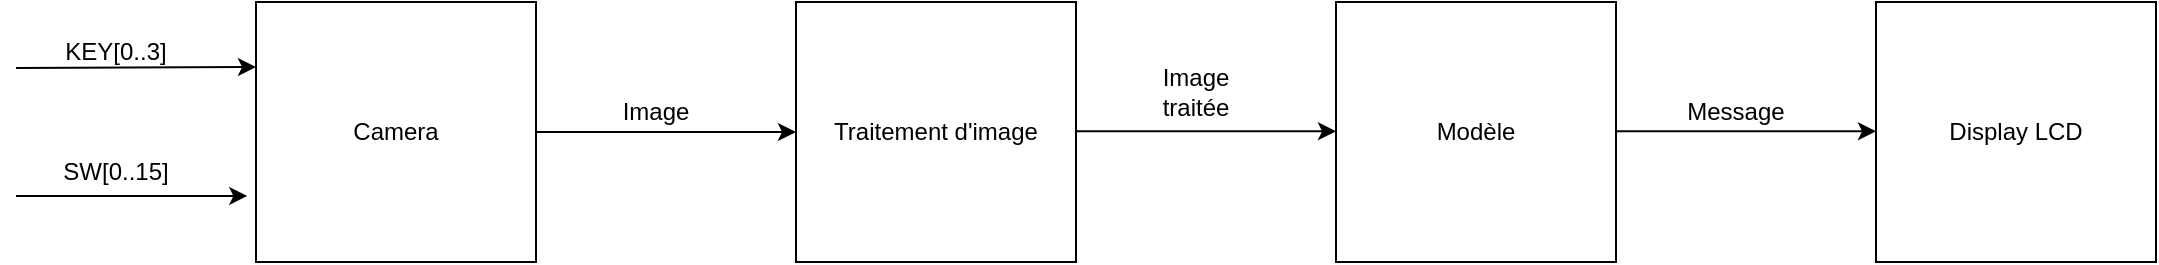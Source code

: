 <mxfile version="24.0.6" type="device">
  <diagram name="Page-1" id="Emypy4qPm32JR6jOGgoS">
    <mxGraphModel dx="1370" dy="793" grid="1" gridSize="10" guides="1" tooltips="1" connect="1" arrows="1" fold="1" page="1" pageScale="1" pageWidth="827" pageHeight="1169" math="0" shadow="0">
      <root>
        <mxCell id="0" />
        <mxCell id="1" parent="0" />
        <mxCell id="PCsQBTRTnQIaGKpc2b3T-1" value="Camera" style="rounded=0;whiteSpace=wrap;html=1;" vertex="1" parent="1">
          <mxGeometry x="130" y="340" width="140" height="130" as="geometry" />
        </mxCell>
        <mxCell id="PCsQBTRTnQIaGKpc2b3T-2" value="" style="endArrow=classic;html=1;rounded=0;entryX=0;entryY=0.25;entryDx=0;entryDy=0;" edge="1" parent="1" target="PCsQBTRTnQIaGKpc2b3T-1">
          <mxGeometry width="50" height="50" relative="1" as="geometry">
            <mxPoint x="10" y="373" as="sourcePoint" />
            <mxPoint x="440" y="380" as="targetPoint" />
          </mxGeometry>
        </mxCell>
        <mxCell id="PCsQBTRTnQIaGKpc2b3T-4" value="" style="endArrow=classic;html=1;rounded=0;entryX=-0.031;entryY=0.746;entryDx=0;entryDy=0;entryPerimeter=0;" edge="1" parent="1" target="PCsQBTRTnQIaGKpc2b3T-1">
          <mxGeometry width="50" height="50" relative="1" as="geometry">
            <mxPoint x="10" y="437" as="sourcePoint" />
            <mxPoint x="440" y="380" as="targetPoint" />
          </mxGeometry>
        </mxCell>
        <mxCell id="PCsQBTRTnQIaGKpc2b3T-6" value="KEY[0..3]" style="text;html=1;align=center;verticalAlign=middle;whiteSpace=wrap;rounded=0;" vertex="1" parent="1">
          <mxGeometry x="30" y="350" width="60" height="30" as="geometry" />
        </mxCell>
        <mxCell id="PCsQBTRTnQIaGKpc2b3T-7" value="SW[0..15]" style="text;html=1;align=center;verticalAlign=middle;whiteSpace=wrap;rounded=0;" vertex="1" parent="1">
          <mxGeometry x="30" y="410" width="60" height="30" as="geometry" />
        </mxCell>
        <mxCell id="PCsQBTRTnQIaGKpc2b3T-8" value="" style="endArrow=classic;html=1;rounded=0;exitX=1;exitY=0.5;exitDx=0;exitDy=0;" edge="1" parent="1" source="PCsQBTRTnQIaGKpc2b3T-1">
          <mxGeometry width="50" height="50" relative="1" as="geometry">
            <mxPoint x="390" y="430" as="sourcePoint" />
            <mxPoint x="400" y="405" as="targetPoint" />
          </mxGeometry>
        </mxCell>
        <mxCell id="PCsQBTRTnQIaGKpc2b3T-9" value="Image" style="text;html=1;align=center;verticalAlign=middle;whiteSpace=wrap;rounded=0;" vertex="1" parent="1">
          <mxGeometry x="300" y="380" width="60" height="30" as="geometry" />
        </mxCell>
        <mxCell id="PCsQBTRTnQIaGKpc2b3T-11" value="Traitement d&#39;image" style="rounded=0;whiteSpace=wrap;html=1;" vertex="1" parent="1">
          <mxGeometry x="400" y="340" width="140" height="130" as="geometry" />
        </mxCell>
        <mxCell id="PCsQBTRTnQIaGKpc2b3T-13" value="Modèle" style="rounded=0;whiteSpace=wrap;html=1;" vertex="1" parent="1">
          <mxGeometry x="670" y="340" width="140" height="130" as="geometry" />
        </mxCell>
        <mxCell id="PCsQBTRTnQIaGKpc2b3T-14" value="" style="endArrow=classic;html=1;rounded=0;exitX=1;exitY=0.5;exitDx=0;exitDy=0;" edge="1" parent="1">
          <mxGeometry width="50" height="50" relative="1" as="geometry">
            <mxPoint x="540" y="404.67" as="sourcePoint" />
            <mxPoint x="670" y="404.67" as="targetPoint" />
          </mxGeometry>
        </mxCell>
        <mxCell id="PCsQBTRTnQIaGKpc2b3T-16" value="Image traitée" style="text;html=1;align=center;verticalAlign=middle;whiteSpace=wrap;rounded=0;" vertex="1" parent="1">
          <mxGeometry x="570" y="370" width="60" height="30" as="geometry" />
        </mxCell>
        <mxCell id="PCsQBTRTnQIaGKpc2b3T-17" value="" style="endArrow=classic;html=1;rounded=0;exitX=1;exitY=0.5;exitDx=0;exitDy=0;" edge="1" parent="1">
          <mxGeometry width="50" height="50" relative="1" as="geometry">
            <mxPoint x="810" y="404.67" as="sourcePoint" />
            <mxPoint x="940" y="404.67" as="targetPoint" />
          </mxGeometry>
        </mxCell>
        <mxCell id="PCsQBTRTnQIaGKpc2b3T-18" value="Message" style="text;html=1;align=center;verticalAlign=middle;whiteSpace=wrap;rounded=0;" vertex="1" parent="1">
          <mxGeometry x="840" y="380" width="60" height="30" as="geometry" />
        </mxCell>
        <mxCell id="PCsQBTRTnQIaGKpc2b3T-20" value="Display LCD" style="rounded=0;whiteSpace=wrap;html=1;" vertex="1" parent="1">
          <mxGeometry x="940" y="340" width="140" height="130" as="geometry" />
        </mxCell>
      </root>
    </mxGraphModel>
  </diagram>
</mxfile>
